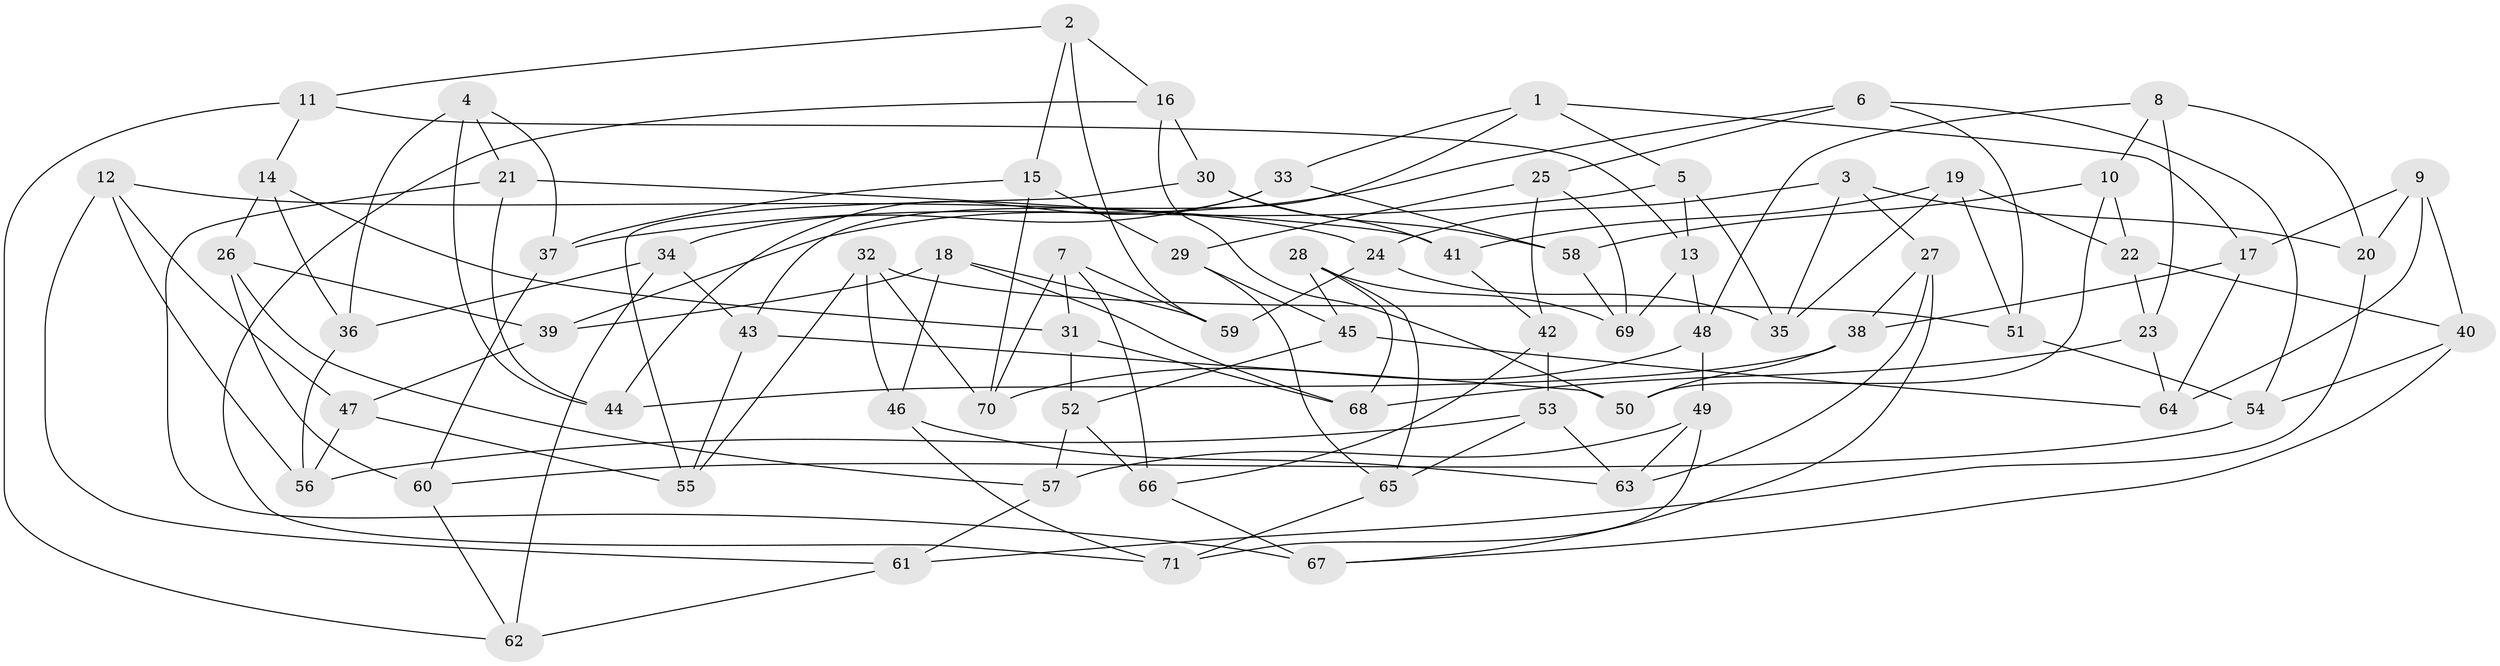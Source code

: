 // Generated by graph-tools (version 1.1) at 2025/03/03/09/25 03:03:05]
// undirected, 71 vertices, 142 edges
graph export_dot {
graph [start="1"]
  node [color=gray90,style=filled];
  1;
  2;
  3;
  4;
  5;
  6;
  7;
  8;
  9;
  10;
  11;
  12;
  13;
  14;
  15;
  16;
  17;
  18;
  19;
  20;
  21;
  22;
  23;
  24;
  25;
  26;
  27;
  28;
  29;
  30;
  31;
  32;
  33;
  34;
  35;
  36;
  37;
  38;
  39;
  40;
  41;
  42;
  43;
  44;
  45;
  46;
  47;
  48;
  49;
  50;
  51;
  52;
  53;
  54;
  55;
  56;
  57;
  58;
  59;
  60;
  61;
  62;
  63;
  64;
  65;
  66;
  67;
  68;
  69;
  70;
  71;
  1 -- 17;
  1 -- 5;
  1 -- 43;
  1 -- 33;
  2 -- 15;
  2 -- 11;
  2 -- 59;
  2 -- 16;
  3 -- 35;
  3 -- 27;
  3 -- 20;
  3 -- 24;
  4 -- 21;
  4 -- 37;
  4 -- 44;
  4 -- 36;
  5 -- 35;
  5 -- 13;
  5 -- 37;
  6 -- 54;
  6 -- 51;
  6 -- 25;
  6 -- 39;
  7 -- 70;
  7 -- 59;
  7 -- 31;
  7 -- 66;
  8 -- 20;
  8 -- 10;
  8 -- 48;
  8 -- 23;
  9 -- 17;
  9 -- 20;
  9 -- 40;
  9 -- 64;
  10 -- 22;
  10 -- 50;
  10 -- 58;
  11 -- 13;
  11 -- 62;
  11 -- 14;
  12 -- 24;
  12 -- 47;
  12 -- 61;
  12 -- 56;
  13 -- 69;
  13 -- 48;
  14 -- 36;
  14 -- 31;
  14 -- 26;
  15 -- 37;
  15 -- 29;
  15 -- 70;
  16 -- 30;
  16 -- 71;
  16 -- 50;
  17 -- 64;
  17 -- 38;
  18 -- 68;
  18 -- 39;
  18 -- 46;
  18 -- 59;
  19 -- 41;
  19 -- 51;
  19 -- 35;
  19 -- 22;
  20 -- 61;
  21 -- 67;
  21 -- 44;
  21 -- 41;
  22 -- 40;
  22 -- 23;
  23 -- 64;
  23 -- 68;
  24 -- 59;
  24 -- 35;
  25 -- 42;
  25 -- 29;
  25 -- 69;
  26 -- 39;
  26 -- 60;
  26 -- 57;
  27 -- 63;
  27 -- 67;
  27 -- 38;
  28 -- 68;
  28 -- 45;
  28 -- 65;
  28 -- 69;
  29 -- 65;
  29 -- 45;
  30 -- 41;
  30 -- 58;
  30 -- 55;
  31 -- 68;
  31 -- 52;
  32 -- 46;
  32 -- 70;
  32 -- 51;
  32 -- 55;
  33 -- 34;
  33 -- 58;
  33 -- 44;
  34 -- 36;
  34 -- 43;
  34 -- 62;
  36 -- 56;
  37 -- 60;
  38 -- 50;
  38 -- 44;
  39 -- 47;
  40 -- 54;
  40 -- 67;
  41 -- 42;
  42 -- 53;
  42 -- 66;
  43 -- 50;
  43 -- 55;
  45 -- 64;
  45 -- 52;
  46 -- 63;
  46 -- 71;
  47 -- 56;
  47 -- 55;
  48 -- 70;
  48 -- 49;
  49 -- 63;
  49 -- 57;
  49 -- 71;
  51 -- 54;
  52 -- 66;
  52 -- 57;
  53 -- 65;
  53 -- 56;
  53 -- 63;
  54 -- 60;
  57 -- 61;
  58 -- 69;
  60 -- 62;
  61 -- 62;
  65 -- 71;
  66 -- 67;
}
